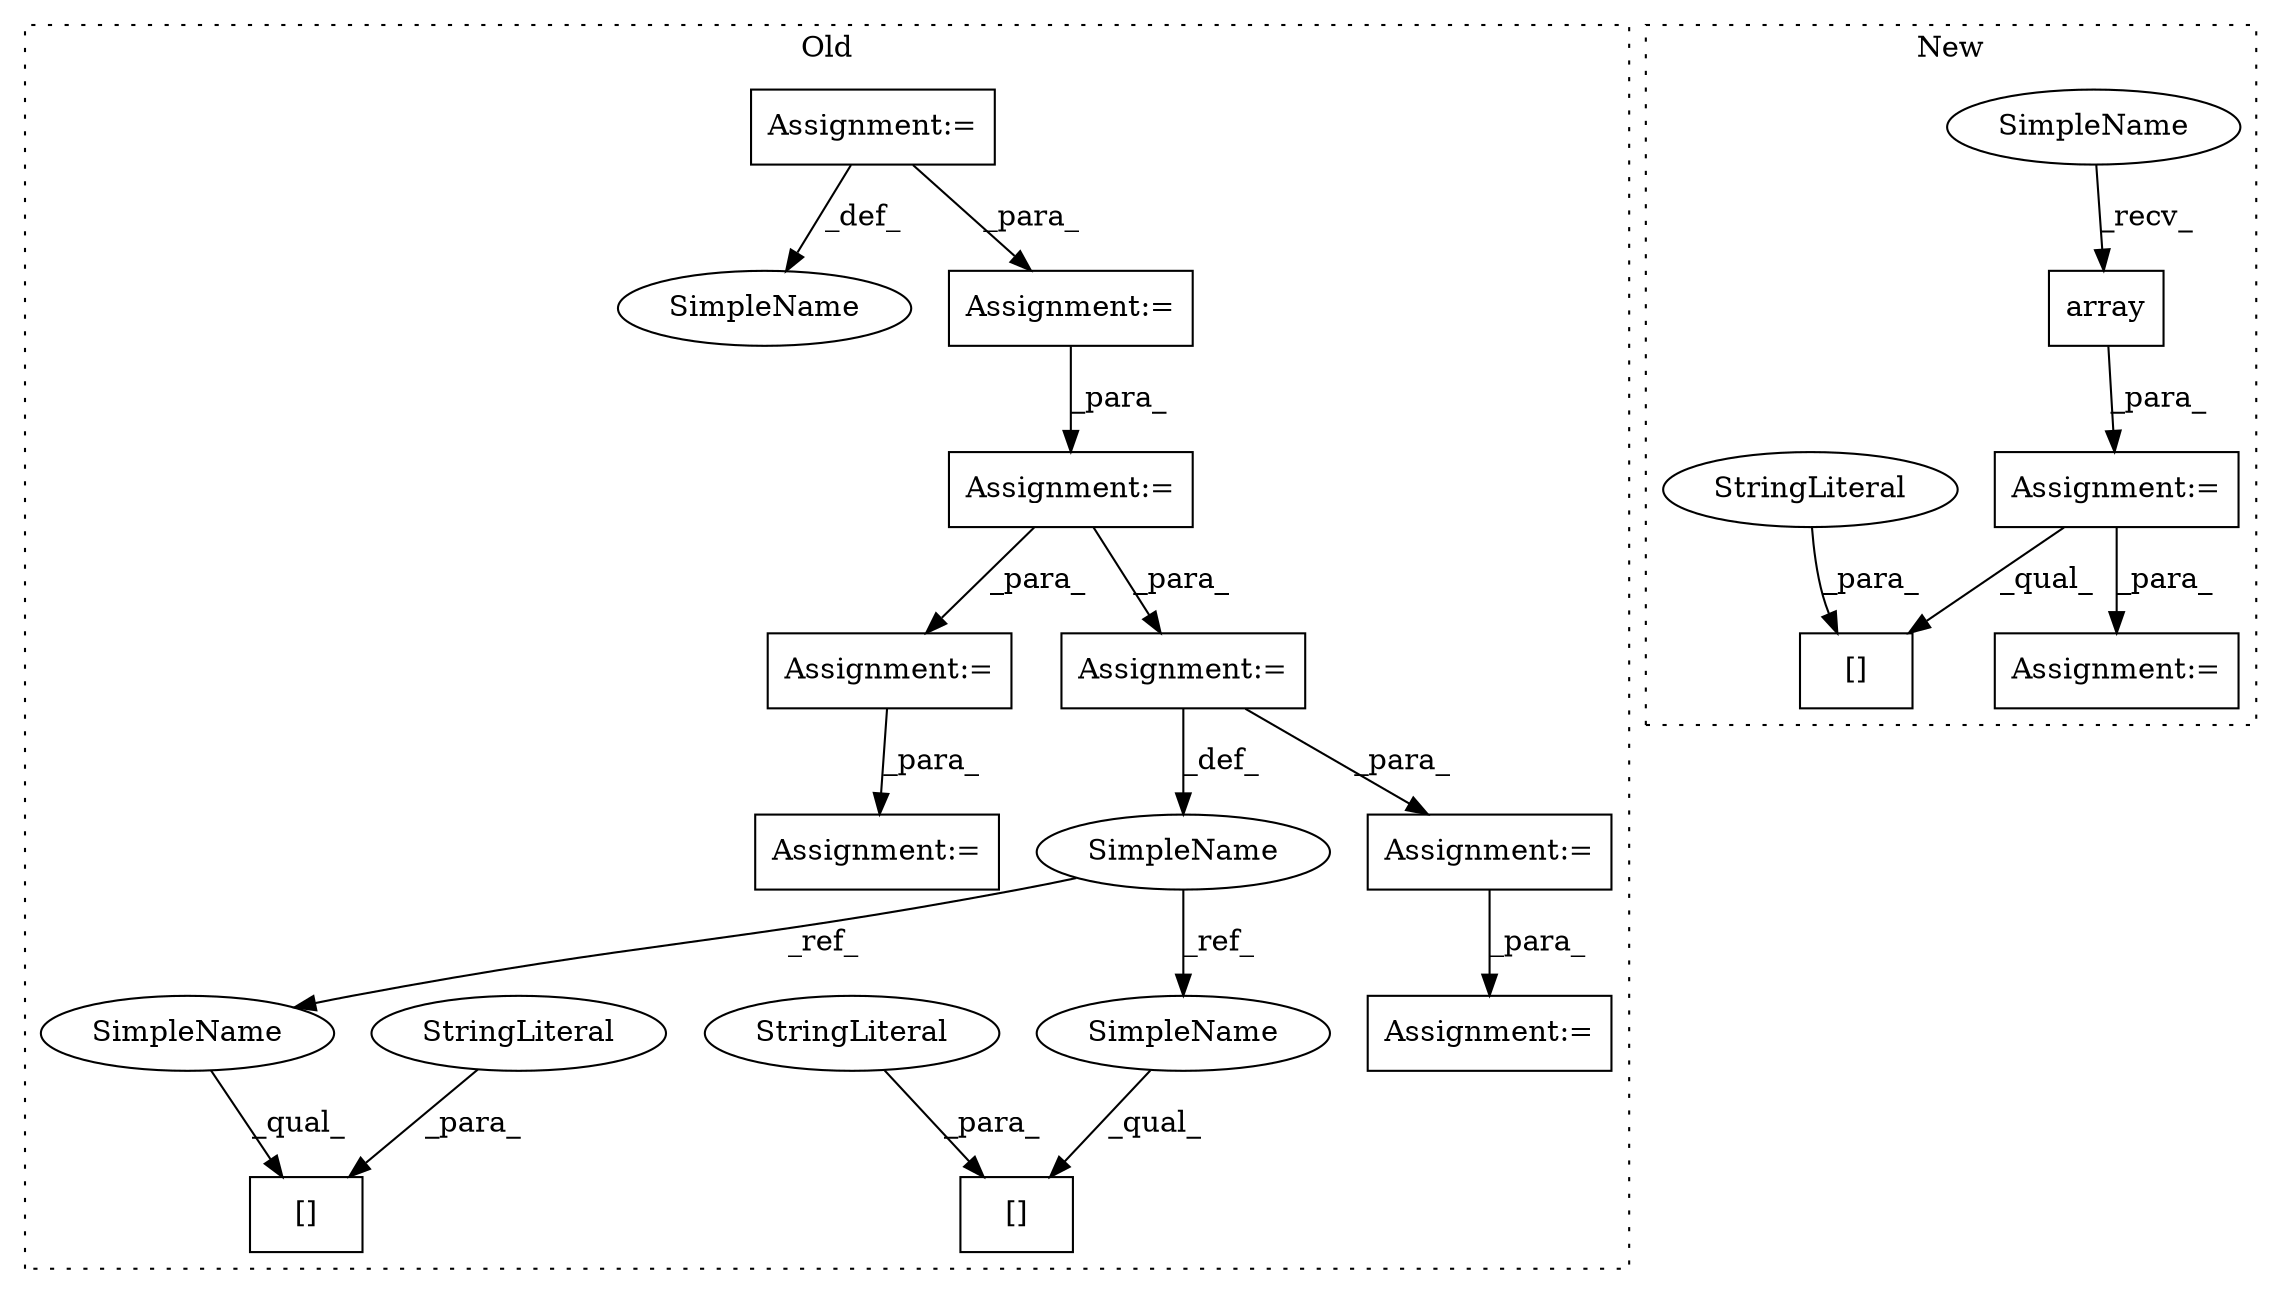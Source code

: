 digraph G {
subgraph cluster0 {
1 [label="SimpleName" a="42" s="4799" l="11" shape="ellipse"];
3 [label="Assignment:=" a="7" s="4810" l="1" shape="box"];
4 [label="Assignment:=" a="7" s="5964,6064" l="53,2" shape="box"];
5 [label="Assignment:=" a="7" s="6448,6548" l="53,2" shape="box"];
6 [label="Assignment:=" a="7" s="4948" l="1" shape="box"];
7 [label="Assignment:=" a="7" s="4896" l="1" shape="box"];
8 [label="Assignment:=" a="7" s="6416" l="1" shape="box"];
9 [label="Assignment:=" a="7" s="4975" l="1" shape="box"];
10 [label="Assignment:=" a="7" s="5931" l="1" shape="box"];
12 [label="[]" a="2" s="5132,5151" l="9,1" shape="box"];
14 [label="StringLiteral" a="45" s="5141" l="10" shape="ellipse"];
18 [label="[]" a="2" s="5557,5576" l="9,1" shape="box"];
19 [label="SimpleName" a="42" s="4967" l="8" shape="ellipse"];
20 [label="StringLiteral" a="45" s="5566" l="10" shape="ellipse"];
21 [label="SimpleName" a="42" s="5557" l="8" shape="ellipse"];
22 [label="SimpleName" a="42" s="5132" l="8" shape="ellipse"];
label = "Old";
style="dotted";
}
subgraph cluster1 {
2 [label="SimpleName" a="42" s="4689" l="5" shape="ellipse"];
11 [label="array" a="32" s="4695,4714" l="6,1" shape="box"];
13 [label="[]" a="2" s="4777,4814" l="9,1" shape="box"];
15 [label="StringLiteral" a="45" s="4786" l="28" shape="ellipse"];
16 [label="Assignment:=" a="7" s="4828" l="1" shape="box"];
17 [label="Assignment:=" a="7" s="4688" l="1" shape="box"];
label = "New";
style="dotted";
}
2 -> 11 [label="_recv_"];
3 -> 1 [label="_def_"];
3 -> 7 [label="_para_"];
6 -> 9 [label="_para_"];
6 -> 8 [label="_para_"];
7 -> 6 [label="_para_"];
8 -> 5 [label="_para_"];
9 -> 10 [label="_para_"];
9 -> 19 [label="_def_"];
10 -> 4 [label="_para_"];
11 -> 17 [label="_para_"];
14 -> 12 [label="_para_"];
15 -> 13 [label="_para_"];
17 -> 16 [label="_para_"];
17 -> 13 [label="_qual_"];
19 -> 21 [label="_ref_"];
19 -> 22 [label="_ref_"];
20 -> 18 [label="_para_"];
21 -> 18 [label="_qual_"];
22 -> 12 [label="_qual_"];
}